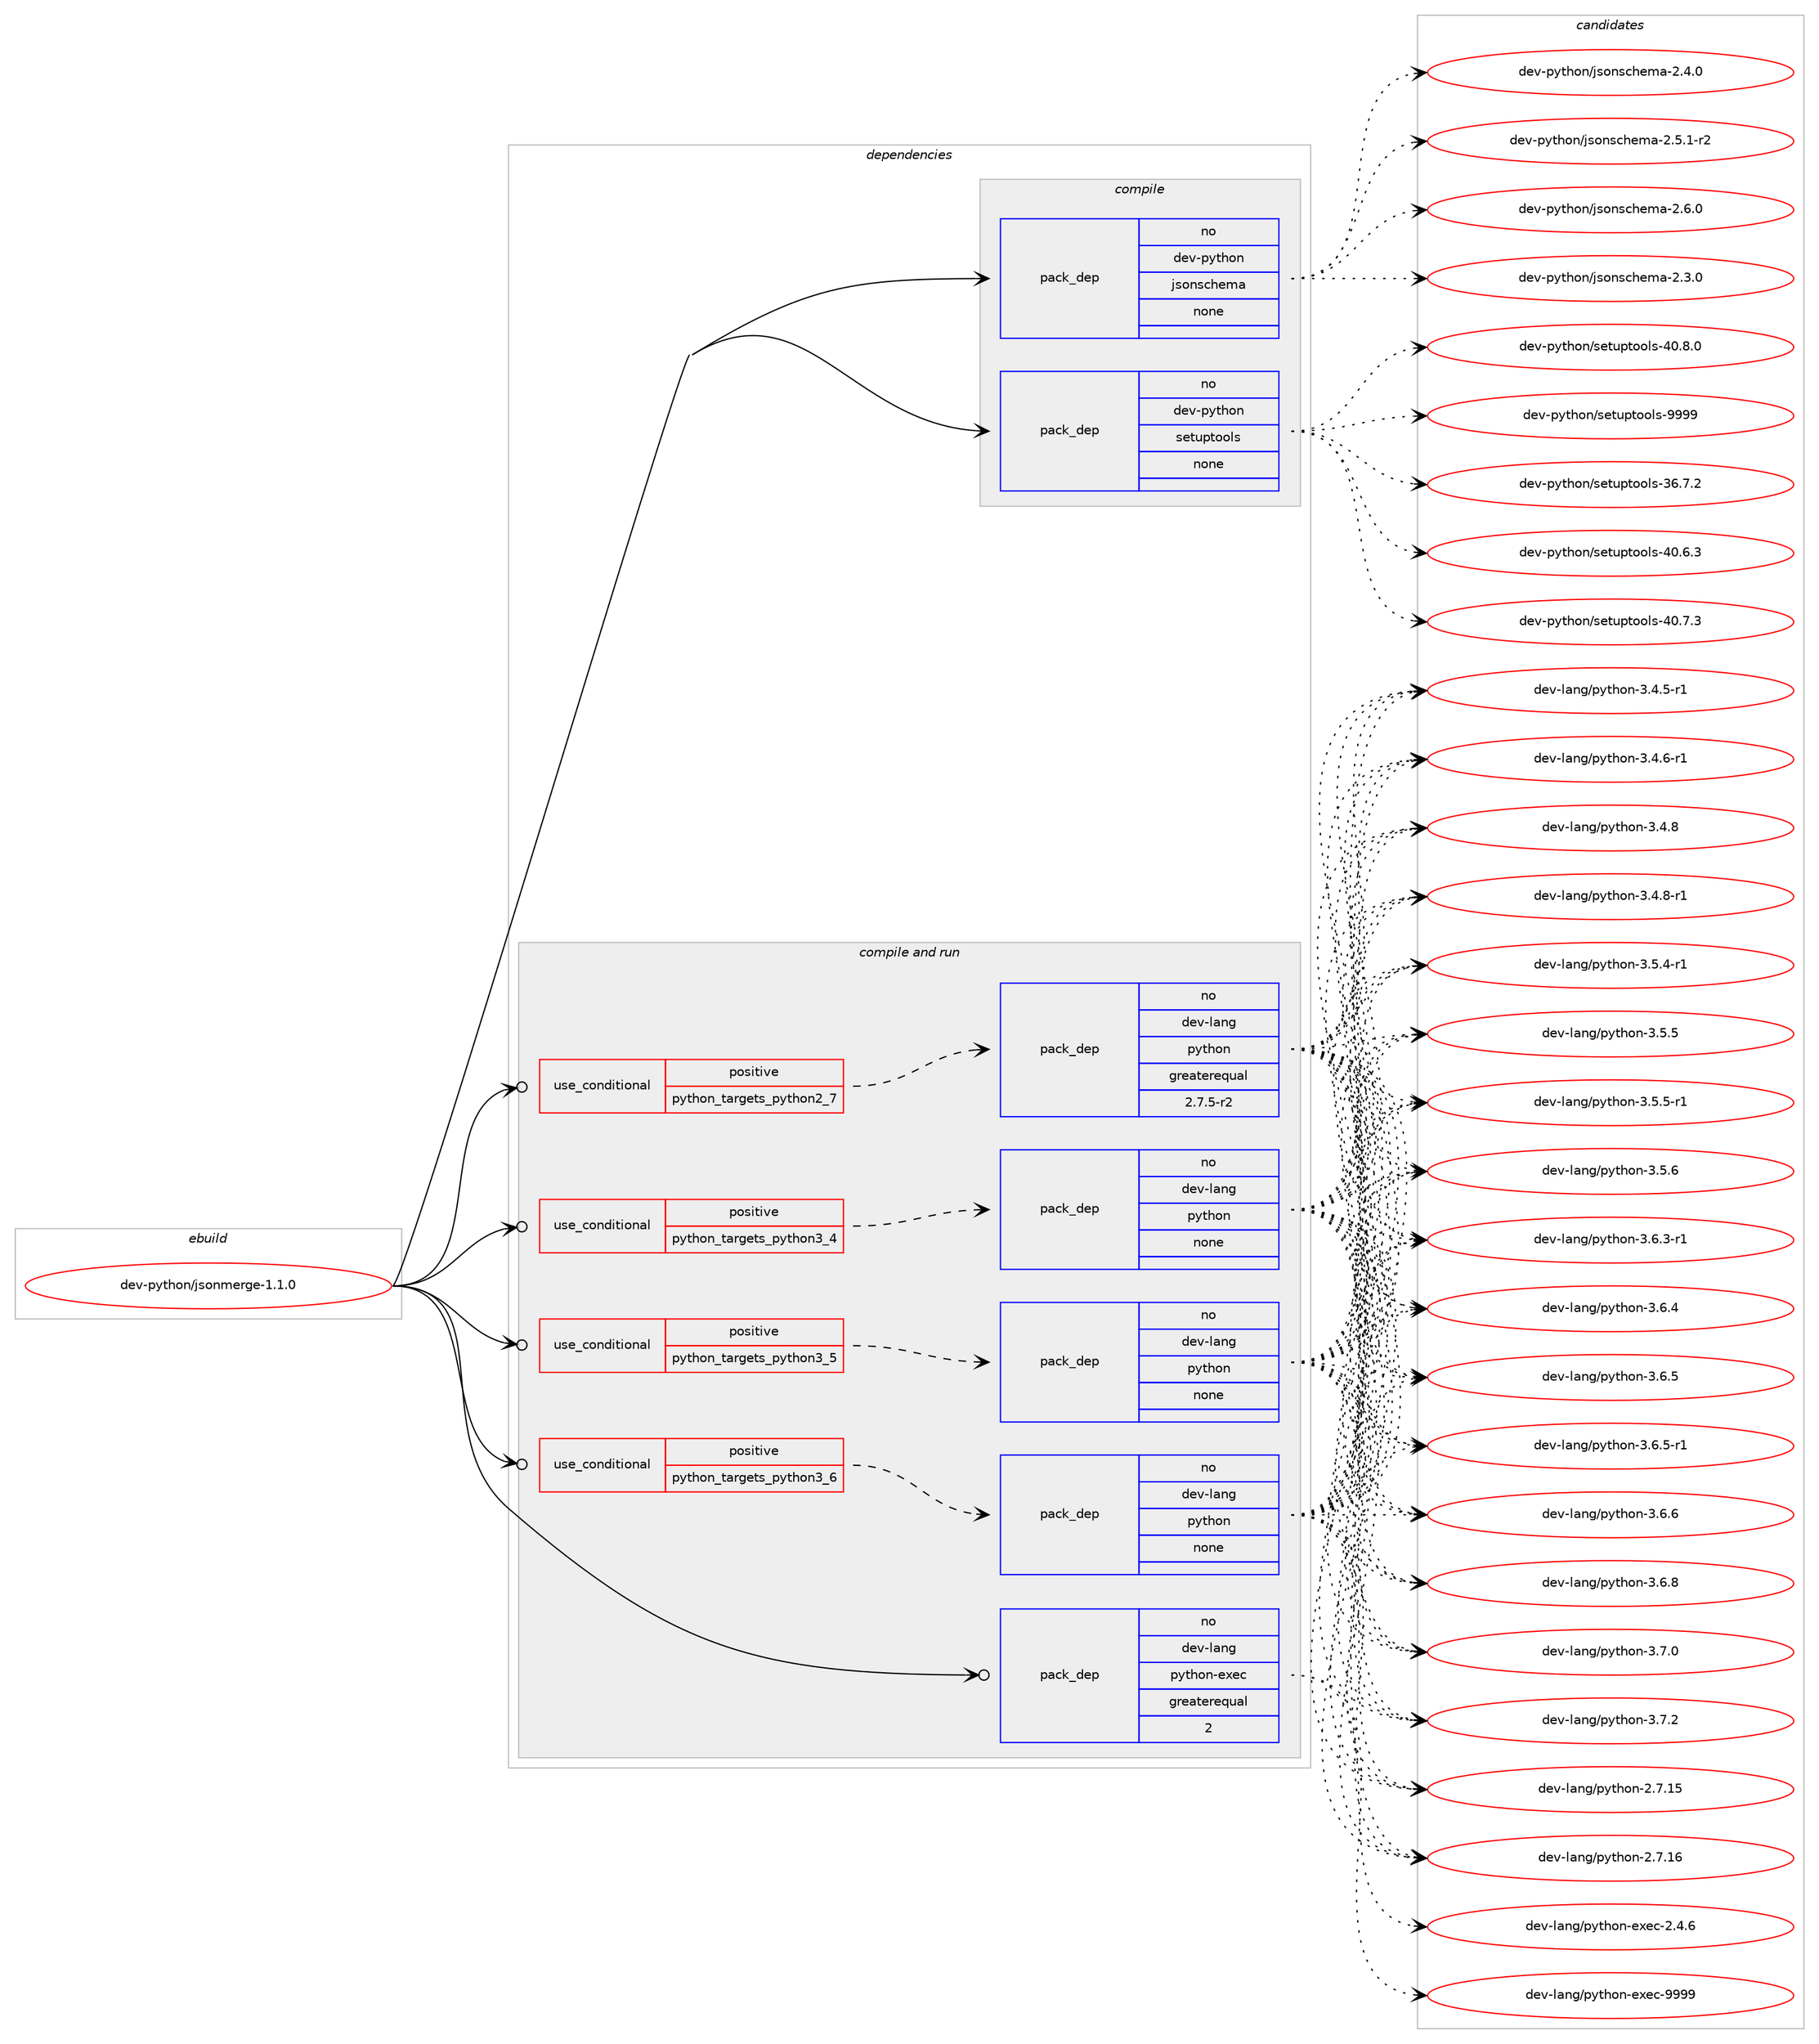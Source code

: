 digraph prolog {

# *************
# Graph options
# *************

newrank=true;
concentrate=true;
compound=true;
graph [rankdir=LR,fontname=Helvetica,fontsize=10,ranksep=1.5];#, ranksep=2.5, nodesep=0.2];
edge  [arrowhead=vee];
node  [fontname=Helvetica,fontsize=10];

# **********
# The ebuild
# **********

subgraph cluster_leftcol {
color=gray;
rank=same;
label=<<i>ebuild</i>>;
id [label="dev-python/jsonmerge-1.1.0", color=red, width=4, href="../dev-python/jsonmerge-1.1.0.svg"];
}

# ****************
# The dependencies
# ****************

subgraph cluster_midcol {
color=gray;
label=<<i>dependencies</i>>;
subgraph cluster_compile {
fillcolor="#eeeeee";
style=filled;
label=<<i>compile</i>>;
subgraph pack1016020 {
dependency1415715 [label=<<TABLE BORDER="0" CELLBORDER="1" CELLSPACING="0" CELLPADDING="4" WIDTH="220"><TR><TD ROWSPAN="6" CELLPADDING="30">pack_dep</TD></TR><TR><TD WIDTH="110">no</TD></TR><TR><TD>dev-python</TD></TR><TR><TD>jsonschema</TD></TR><TR><TD>none</TD></TR><TR><TD></TD></TR></TABLE>>, shape=none, color=blue];
}
id:e -> dependency1415715:w [weight=20,style="solid",arrowhead="vee"];
subgraph pack1016021 {
dependency1415716 [label=<<TABLE BORDER="0" CELLBORDER="1" CELLSPACING="0" CELLPADDING="4" WIDTH="220"><TR><TD ROWSPAN="6" CELLPADDING="30">pack_dep</TD></TR><TR><TD WIDTH="110">no</TD></TR><TR><TD>dev-python</TD></TR><TR><TD>setuptools</TD></TR><TR><TD>none</TD></TR><TR><TD></TD></TR></TABLE>>, shape=none, color=blue];
}
id:e -> dependency1415716:w [weight=20,style="solid",arrowhead="vee"];
}
subgraph cluster_compileandrun {
fillcolor="#eeeeee";
style=filled;
label=<<i>compile and run</i>>;
subgraph cond376423 {
dependency1415717 [label=<<TABLE BORDER="0" CELLBORDER="1" CELLSPACING="0" CELLPADDING="4"><TR><TD ROWSPAN="3" CELLPADDING="10">use_conditional</TD></TR><TR><TD>positive</TD></TR><TR><TD>python_targets_python2_7</TD></TR></TABLE>>, shape=none, color=red];
subgraph pack1016022 {
dependency1415718 [label=<<TABLE BORDER="0" CELLBORDER="1" CELLSPACING="0" CELLPADDING="4" WIDTH="220"><TR><TD ROWSPAN="6" CELLPADDING="30">pack_dep</TD></TR><TR><TD WIDTH="110">no</TD></TR><TR><TD>dev-lang</TD></TR><TR><TD>python</TD></TR><TR><TD>greaterequal</TD></TR><TR><TD>2.7.5-r2</TD></TR></TABLE>>, shape=none, color=blue];
}
dependency1415717:e -> dependency1415718:w [weight=20,style="dashed",arrowhead="vee"];
}
id:e -> dependency1415717:w [weight=20,style="solid",arrowhead="odotvee"];
subgraph cond376424 {
dependency1415719 [label=<<TABLE BORDER="0" CELLBORDER="1" CELLSPACING="0" CELLPADDING="4"><TR><TD ROWSPAN="3" CELLPADDING="10">use_conditional</TD></TR><TR><TD>positive</TD></TR><TR><TD>python_targets_python3_4</TD></TR></TABLE>>, shape=none, color=red];
subgraph pack1016023 {
dependency1415720 [label=<<TABLE BORDER="0" CELLBORDER="1" CELLSPACING="0" CELLPADDING="4" WIDTH="220"><TR><TD ROWSPAN="6" CELLPADDING="30">pack_dep</TD></TR><TR><TD WIDTH="110">no</TD></TR><TR><TD>dev-lang</TD></TR><TR><TD>python</TD></TR><TR><TD>none</TD></TR><TR><TD></TD></TR></TABLE>>, shape=none, color=blue];
}
dependency1415719:e -> dependency1415720:w [weight=20,style="dashed",arrowhead="vee"];
}
id:e -> dependency1415719:w [weight=20,style="solid",arrowhead="odotvee"];
subgraph cond376425 {
dependency1415721 [label=<<TABLE BORDER="0" CELLBORDER="1" CELLSPACING="0" CELLPADDING="4"><TR><TD ROWSPAN="3" CELLPADDING="10">use_conditional</TD></TR><TR><TD>positive</TD></TR><TR><TD>python_targets_python3_5</TD></TR></TABLE>>, shape=none, color=red];
subgraph pack1016024 {
dependency1415722 [label=<<TABLE BORDER="0" CELLBORDER="1" CELLSPACING="0" CELLPADDING="4" WIDTH="220"><TR><TD ROWSPAN="6" CELLPADDING="30">pack_dep</TD></TR><TR><TD WIDTH="110">no</TD></TR><TR><TD>dev-lang</TD></TR><TR><TD>python</TD></TR><TR><TD>none</TD></TR><TR><TD></TD></TR></TABLE>>, shape=none, color=blue];
}
dependency1415721:e -> dependency1415722:w [weight=20,style="dashed",arrowhead="vee"];
}
id:e -> dependency1415721:w [weight=20,style="solid",arrowhead="odotvee"];
subgraph cond376426 {
dependency1415723 [label=<<TABLE BORDER="0" CELLBORDER="1" CELLSPACING="0" CELLPADDING="4"><TR><TD ROWSPAN="3" CELLPADDING="10">use_conditional</TD></TR><TR><TD>positive</TD></TR><TR><TD>python_targets_python3_6</TD></TR></TABLE>>, shape=none, color=red];
subgraph pack1016025 {
dependency1415724 [label=<<TABLE BORDER="0" CELLBORDER="1" CELLSPACING="0" CELLPADDING="4" WIDTH="220"><TR><TD ROWSPAN="6" CELLPADDING="30">pack_dep</TD></TR><TR><TD WIDTH="110">no</TD></TR><TR><TD>dev-lang</TD></TR><TR><TD>python</TD></TR><TR><TD>none</TD></TR><TR><TD></TD></TR></TABLE>>, shape=none, color=blue];
}
dependency1415723:e -> dependency1415724:w [weight=20,style="dashed",arrowhead="vee"];
}
id:e -> dependency1415723:w [weight=20,style="solid",arrowhead="odotvee"];
subgraph pack1016026 {
dependency1415725 [label=<<TABLE BORDER="0" CELLBORDER="1" CELLSPACING="0" CELLPADDING="4" WIDTH="220"><TR><TD ROWSPAN="6" CELLPADDING="30">pack_dep</TD></TR><TR><TD WIDTH="110">no</TD></TR><TR><TD>dev-lang</TD></TR><TR><TD>python-exec</TD></TR><TR><TD>greaterequal</TD></TR><TR><TD>2</TD></TR></TABLE>>, shape=none, color=blue];
}
id:e -> dependency1415725:w [weight=20,style="solid",arrowhead="odotvee"];
}
subgraph cluster_run {
fillcolor="#eeeeee";
style=filled;
label=<<i>run</i>>;
}
}

# **************
# The candidates
# **************

subgraph cluster_choices {
rank=same;
color=gray;
label=<<i>candidates</i>>;

subgraph choice1016020 {
color=black;
nodesep=1;
choice10010111845112121116104111110471061151111101159910410110997455046514648 [label="dev-python/jsonschema-2.3.0", color=red, width=4,href="../dev-python/jsonschema-2.3.0.svg"];
choice10010111845112121116104111110471061151111101159910410110997455046524648 [label="dev-python/jsonschema-2.4.0", color=red, width=4,href="../dev-python/jsonschema-2.4.0.svg"];
choice100101118451121211161041111104710611511111011599104101109974550465346494511450 [label="dev-python/jsonschema-2.5.1-r2", color=red, width=4,href="../dev-python/jsonschema-2.5.1-r2.svg"];
choice10010111845112121116104111110471061151111101159910410110997455046544648 [label="dev-python/jsonschema-2.6.0", color=red, width=4,href="../dev-python/jsonschema-2.6.0.svg"];
dependency1415715:e -> choice10010111845112121116104111110471061151111101159910410110997455046514648:w [style=dotted,weight="100"];
dependency1415715:e -> choice10010111845112121116104111110471061151111101159910410110997455046524648:w [style=dotted,weight="100"];
dependency1415715:e -> choice100101118451121211161041111104710611511111011599104101109974550465346494511450:w [style=dotted,weight="100"];
dependency1415715:e -> choice10010111845112121116104111110471061151111101159910410110997455046544648:w [style=dotted,weight="100"];
}
subgraph choice1016021 {
color=black;
nodesep=1;
choice100101118451121211161041111104711510111611711211611111110811545515446554650 [label="dev-python/setuptools-36.7.2", color=red, width=4,href="../dev-python/setuptools-36.7.2.svg"];
choice100101118451121211161041111104711510111611711211611111110811545524846544651 [label="dev-python/setuptools-40.6.3", color=red, width=4,href="../dev-python/setuptools-40.6.3.svg"];
choice100101118451121211161041111104711510111611711211611111110811545524846554651 [label="dev-python/setuptools-40.7.3", color=red, width=4,href="../dev-python/setuptools-40.7.3.svg"];
choice100101118451121211161041111104711510111611711211611111110811545524846564648 [label="dev-python/setuptools-40.8.0", color=red, width=4,href="../dev-python/setuptools-40.8.0.svg"];
choice10010111845112121116104111110471151011161171121161111111081154557575757 [label="dev-python/setuptools-9999", color=red, width=4,href="../dev-python/setuptools-9999.svg"];
dependency1415716:e -> choice100101118451121211161041111104711510111611711211611111110811545515446554650:w [style=dotted,weight="100"];
dependency1415716:e -> choice100101118451121211161041111104711510111611711211611111110811545524846544651:w [style=dotted,weight="100"];
dependency1415716:e -> choice100101118451121211161041111104711510111611711211611111110811545524846554651:w [style=dotted,weight="100"];
dependency1415716:e -> choice100101118451121211161041111104711510111611711211611111110811545524846564648:w [style=dotted,weight="100"];
dependency1415716:e -> choice10010111845112121116104111110471151011161171121161111111081154557575757:w [style=dotted,weight="100"];
}
subgraph choice1016022 {
color=black;
nodesep=1;
choice10010111845108971101034711212111610411111045504655464953 [label="dev-lang/python-2.7.15", color=red, width=4,href="../dev-lang/python-2.7.15.svg"];
choice10010111845108971101034711212111610411111045504655464954 [label="dev-lang/python-2.7.16", color=red, width=4,href="../dev-lang/python-2.7.16.svg"];
choice1001011184510897110103471121211161041111104551465246534511449 [label="dev-lang/python-3.4.5-r1", color=red, width=4,href="../dev-lang/python-3.4.5-r1.svg"];
choice1001011184510897110103471121211161041111104551465246544511449 [label="dev-lang/python-3.4.6-r1", color=red, width=4,href="../dev-lang/python-3.4.6-r1.svg"];
choice100101118451089711010347112121116104111110455146524656 [label="dev-lang/python-3.4.8", color=red, width=4,href="../dev-lang/python-3.4.8.svg"];
choice1001011184510897110103471121211161041111104551465246564511449 [label="dev-lang/python-3.4.8-r1", color=red, width=4,href="../dev-lang/python-3.4.8-r1.svg"];
choice1001011184510897110103471121211161041111104551465346524511449 [label="dev-lang/python-3.5.4-r1", color=red, width=4,href="../dev-lang/python-3.5.4-r1.svg"];
choice100101118451089711010347112121116104111110455146534653 [label="dev-lang/python-3.5.5", color=red, width=4,href="../dev-lang/python-3.5.5.svg"];
choice1001011184510897110103471121211161041111104551465346534511449 [label="dev-lang/python-3.5.5-r1", color=red, width=4,href="../dev-lang/python-3.5.5-r1.svg"];
choice100101118451089711010347112121116104111110455146534654 [label="dev-lang/python-3.5.6", color=red, width=4,href="../dev-lang/python-3.5.6.svg"];
choice1001011184510897110103471121211161041111104551465446514511449 [label="dev-lang/python-3.6.3-r1", color=red, width=4,href="../dev-lang/python-3.6.3-r1.svg"];
choice100101118451089711010347112121116104111110455146544652 [label="dev-lang/python-3.6.4", color=red, width=4,href="../dev-lang/python-3.6.4.svg"];
choice100101118451089711010347112121116104111110455146544653 [label="dev-lang/python-3.6.5", color=red, width=4,href="../dev-lang/python-3.6.5.svg"];
choice1001011184510897110103471121211161041111104551465446534511449 [label="dev-lang/python-3.6.5-r1", color=red, width=4,href="../dev-lang/python-3.6.5-r1.svg"];
choice100101118451089711010347112121116104111110455146544654 [label="dev-lang/python-3.6.6", color=red, width=4,href="../dev-lang/python-3.6.6.svg"];
choice100101118451089711010347112121116104111110455146544656 [label="dev-lang/python-3.6.8", color=red, width=4,href="../dev-lang/python-3.6.8.svg"];
choice100101118451089711010347112121116104111110455146554648 [label="dev-lang/python-3.7.0", color=red, width=4,href="../dev-lang/python-3.7.0.svg"];
choice100101118451089711010347112121116104111110455146554650 [label="dev-lang/python-3.7.2", color=red, width=4,href="../dev-lang/python-3.7.2.svg"];
dependency1415718:e -> choice10010111845108971101034711212111610411111045504655464953:w [style=dotted,weight="100"];
dependency1415718:e -> choice10010111845108971101034711212111610411111045504655464954:w [style=dotted,weight="100"];
dependency1415718:e -> choice1001011184510897110103471121211161041111104551465246534511449:w [style=dotted,weight="100"];
dependency1415718:e -> choice1001011184510897110103471121211161041111104551465246544511449:w [style=dotted,weight="100"];
dependency1415718:e -> choice100101118451089711010347112121116104111110455146524656:w [style=dotted,weight="100"];
dependency1415718:e -> choice1001011184510897110103471121211161041111104551465246564511449:w [style=dotted,weight="100"];
dependency1415718:e -> choice1001011184510897110103471121211161041111104551465346524511449:w [style=dotted,weight="100"];
dependency1415718:e -> choice100101118451089711010347112121116104111110455146534653:w [style=dotted,weight="100"];
dependency1415718:e -> choice1001011184510897110103471121211161041111104551465346534511449:w [style=dotted,weight="100"];
dependency1415718:e -> choice100101118451089711010347112121116104111110455146534654:w [style=dotted,weight="100"];
dependency1415718:e -> choice1001011184510897110103471121211161041111104551465446514511449:w [style=dotted,weight="100"];
dependency1415718:e -> choice100101118451089711010347112121116104111110455146544652:w [style=dotted,weight="100"];
dependency1415718:e -> choice100101118451089711010347112121116104111110455146544653:w [style=dotted,weight="100"];
dependency1415718:e -> choice1001011184510897110103471121211161041111104551465446534511449:w [style=dotted,weight="100"];
dependency1415718:e -> choice100101118451089711010347112121116104111110455146544654:w [style=dotted,weight="100"];
dependency1415718:e -> choice100101118451089711010347112121116104111110455146544656:w [style=dotted,weight="100"];
dependency1415718:e -> choice100101118451089711010347112121116104111110455146554648:w [style=dotted,weight="100"];
dependency1415718:e -> choice100101118451089711010347112121116104111110455146554650:w [style=dotted,weight="100"];
}
subgraph choice1016023 {
color=black;
nodesep=1;
choice10010111845108971101034711212111610411111045504655464953 [label="dev-lang/python-2.7.15", color=red, width=4,href="../dev-lang/python-2.7.15.svg"];
choice10010111845108971101034711212111610411111045504655464954 [label="dev-lang/python-2.7.16", color=red, width=4,href="../dev-lang/python-2.7.16.svg"];
choice1001011184510897110103471121211161041111104551465246534511449 [label="dev-lang/python-3.4.5-r1", color=red, width=4,href="../dev-lang/python-3.4.5-r1.svg"];
choice1001011184510897110103471121211161041111104551465246544511449 [label="dev-lang/python-3.4.6-r1", color=red, width=4,href="../dev-lang/python-3.4.6-r1.svg"];
choice100101118451089711010347112121116104111110455146524656 [label="dev-lang/python-3.4.8", color=red, width=4,href="../dev-lang/python-3.4.8.svg"];
choice1001011184510897110103471121211161041111104551465246564511449 [label="dev-lang/python-3.4.8-r1", color=red, width=4,href="../dev-lang/python-3.4.8-r1.svg"];
choice1001011184510897110103471121211161041111104551465346524511449 [label="dev-lang/python-3.5.4-r1", color=red, width=4,href="../dev-lang/python-3.5.4-r1.svg"];
choice100101118451089711010347112121116104111110455146534653 [label="dev-lang/python-3.5.5", color=red, width=4,href="../dev-lang/python-3.5.5.svg"];
choice1001011184510897110103471121211161041111104551465346534511449 [label="dev-lang/python-3.5.5-r1", color=red, width=4,href="../dev-lang/python-3.5.5-r1.svg"];
choice100101118451089711010347112121116104111110455146534654 [label="dev-lang/python-3.5.6", color=red, width=4,href="../dev-lang/python-3.5.6.svg"];
choice1001011184510897110103471121211161041111104551465446514511449 [label="dev-lang/python-3.6.3-r1", color=red, width=4,href="../dev-lang/python-3.6.3-r1.svg"];
choice100101118451089711010347112121116104111110455146544652 [label="dev-lang/python-3.6.4", color=red, width=4,href="../dev-lang/python-3.6.4.svg"];
choice100101118451089711010347112121116104111110455146544653 [label="dev-lang/python-3.6.5", color=red, width=4,href="../dev-lang/python-3.6.5.svg"];
choice1001011184510897110103471121211161041111104551465446534511449 [label="dev-lang/python-3.6.5-r1", color=red, width=4,href="../dev-lang/python-3.6.5-r1.svg"];
choice100101118451089711010347112121116104111110455146544654 [label="dev-lang/python-3.6.6", color=red, width=4,href="../dev-lang/python-3.6.6.svg"];
choice100101118451089711010347112121116104111110455146544656 [label="dev-lang/python-3.6.8", color=red, width=4,href="../dev-lang/python-3.6.8.svg"];
choice100101118451089711010347112121116104111110455146554648 [label="dev-lang/python-3.7.0", color=red, width=4,href="../dev-lang/python-3.7.0.svg"];
choice100101118451089711010347112121116104111110455146554650 [label="dev-lang/python-3.7.2", color=red, width=4,href="../dev-lang/python-3.7.2.svg"];
dependency1415720:e -> choice10010111845108971101034711212111610411111045504655464953:w [style=dotted,weight="100"];
dependency1415720:e -> choice10010111845108971101034711212111610411111045504655464954:w [style=dotted,weight="100"];
dependency1415720:e -> choice1001011184510897110103471121211161041111104551465246534511449:w [style=dotted,weight="100"];
dependency1415720:e -> choice1001011184510897110103471121211161041111104551465246544511449:w [style=dotted,weight="100"];
dependency1415720:e -> choice100101118451089711010347112121116104111110455146524656:w [style=dotted,weight="100"];
dependency1415720:e -> choice1001011184510897110103471121211161041111104551465246564511449:w [style=dotted,weight="100"];
dependency1415720:e -> choice1001011184510897110103471121211161041111104551465346524511449:w [style=dotted,weight="100"];
dependency1415720:e -> choice100101118451089711010347112121116104111110455146534653:w [style=dotted,weight="100"];
dependency1415720:e -> choice1001011184510897110103471121211161041111104551465346534511449:w [style=dotted,weight="100"];
dependency1415720:e -> choice100101118451089711010347112121116104111110455146534654:w [style=dotted,weight="100"];
dependency1415720:e -> choice1001011184510897110103471121211161041111104551465446514511449:w [style=dotted,weight="100"];
dependency1415720:e -> choice100101118451089711010347112121116104111110455146544652:w [style=dotted,weight="100"];
dependency1415720:e -> choice100101118451089711010347112121116104111110455146544653:w [style=dotted,weight="100"];
dependency1415720:e -> choice1001011184510897110103471121211161041111104551465446534511449:w [style=dotted,weight="100"];
dependency1415720:e -> choice100101118451089711010347112121116104111110455146544654:w [style=dotted,weight="100"];
dependency1415720:e -> choice100101118451089711010347112121116104111110455146544656:w [style=dotted,weight="100"];
dependency1415720:e -> choice100101118451089711010347112121116104111110455146554648:w [style=dotted,weight="100"];
dependency1415720:e -> choice100101118451089711010347112121116104111110455146554650:w [style=dotted,weight="100"];
}
subgraph choice1016024 {
color=black;
nodesep=1;
choice10010111845108971101034711212111610411111045504655464953 [label="dev-lang/python-2.7.15", color=red, width=4,href="../dev-lang/python-2.7.15.svg"];
choice10010111845108971101034711212111610411111045504655464954 [label="dev-lang/python-2.7.16", color=red, width=4,href="../dev-lang/python-2.7.16.svg"];
choice1001011184510897110103471121211161041111104551465246534511449 [label="dev-lang/python-3.4.5-r1", color=red, width=4,href="../dev-lang/python-3.4.5-r1.svg"];
choice1001011184510897110103471121211161041111104551465246544511449 [label="dev-lang/python-3.4.6-r1", color=red, width=4,href="../dev-lang/python-3.4.6-r1.svg"];
choice100101118451089711010347112121116104111110455146524656 [label="dev-lang/python-3.4.8", color=red, width=4,href="../dev-lang/python-3.4.8.svg"];
choice1001011184510897110103471121211161041111104551465246564511449 [label="dev-lang/python-3.4.8-r1", color=red, width=4,href="../dev-lang/python-3.4.8-r1.svg"];
choice1001011184510897110103471121211161041111104551465346524511449 [label="dev-lang/python-3.5.4-r1", color=red, width=4,href="../dev-lang/python-3.5.4-r1.svg"];
choice100101118451089711010347112121116104111110455146534653 [label="dev-lang/python-3.5.5", color=red, width=4,href="../dev-lang/python-3.5.5.svg"];
choice1001011184510897110103471121211161041111104551465346534511449 [label="dev-lang/python-3.5.5-r1", color=red, width=4,href="../dev-lang/python-3.5.5-r1.svg"];
choice100101118451089711010347112121116104111110455146534654 [label="dev-lang/python-3.5.6", color=red, width=4,href="../dev-lang/python-3.5.6.svg"];
choice1001011184510897110103471121211161041111104551465446514511449 [label="dev-lang/python-3.6.3-r1", color=red, width=4,href="../dev-lang/python-3.6.3-r1.svg"];
choice100101118451089711010347112121116104111110455146544652 [label="dev-lang/python-3.6.4", color=red, width=4,href="../dev-lang/python-3.6.4.svg"];
choice100101118451089711010347112121116104111110455146544653 [label="dev-lang/python-3.6.5", color=red, width=4,href="../dev-lang/python-3.6.5.svg"];
choice1001011184510897110103471121211161041111104551465446534511449 [label="dev-lang/python-3.6.5-r1", color=red, width=4,href="../dev-lang/python-3.6.5-r1.svg"];
choice100101118451089711010347112121116104111110455146544654 [label="dev-lang/python-3.6.6", color=red, width=4,href="../dev-lang/python-3.6.6.svg"];
choice100101118451089711010347112121116104111110455146544656 [label="dev-lang/python-3.6.8", color=red, width=4,href="../dev-lang/python-3.6.8.svg"];
choice100101118451089711010347112121116104111110455146554648 [label="dev-lang/python-3.7.0", color=red, width=4,href="../dev-lang/python-3.7.0.svg"];
choice100101118451089711010347112121116104111110455146554650 [label="dev-lang/python-3.7.2", color=red, width=4,href="../dev-lang/python-3.7.2.svg"];
dependency1415722:e -> choice10010111845108971101034711212111610411111045504655464953:w [style=dotted,weight="100"];
dependency1415722:e -> choice10010111845108971101034711212111610411111045504655464954:w [style=dotted,weight="100"];
dependency1415722:e -> choice1001011184510897110103471121211161041111104551465246534511449:w [style=dotted,weight="100"];
dependency1415722:e -> choice1001011184510897110103471121211161041111104551465246544511449:w [style=dotted,weight="100"];
dependency1415722:e -> choice100101118451089711010347112121116104111110455146524656:w [style=dotted,weight="100"];
dependency1415722:e -> choice1001011184510897110103471121211161041111104551465246564511449:w [style=dotted,weight="100"];
dependency1415722:e -> choice1001011184510897110103471121211161041111104551465346524511449:w [style=dotted,weight="100"];
dependency1415722:e -> choice100101118451089711010347112121116104111110455146534653:w [style=dotted,weight="100"];
dependency1415722:e -> choice1001011184510897110103471121211161041111104551465346534511449:w [style=dotted,weight="100"];
dependency1415722:e -> choice100101118451089711010347112121116104111110455146534654:w [style=dotted,weight="100"];
dependency1415722:e -> choice1001011184510897110103471121211161041111104551465446514511449:w [style=dotted,weight="100"];
dependency1415722:e -> choice100101118451089711010347112121116104111110455146544652:w [style=dotted,weight="100"];
dependency1415722:e -> choice100101118451089711010347112121116104111110455146544653:w [style=dotted,weight="100"];
dependency1415722:e -> choice1001011184510897110103471121211161041111104551465446534511449:w [style=dotted,weight="100"];
dependency1415722:e -> choice100101118451089711010347112121116104111110455146544654:w [style=dotted,weight="100"];
dependency1415722:e -> choice100101118451089711010347112121116104111110455146544656:w [style=dotted,weight="100"];
dependency1415722:e -> choice100101118451089711010347112121116104111110455146554648:w [style=dotted,weight="100"];
dependency1415722:e -> choice100101118451089711010347112121116104111110455146554650:w [style=dotted,weight="100"];
}
subgraph choice1016025 {
color=black;
nodesep=1;
choice10010111845108971101034711212111610411111045504655464953 [label="dev-lang/python-2.7.15", color=red, width=4,href="../dev-lang/python-2.7.15.svg"];
choice10010111845108971101034711212111610411111045504655464954 [label="dev-lang/python-2.7.16", color=red, width=4,href="../dev-lang/python-2.7.16.svg"];
choice1001011184510897110103471121211161041111104551465246534511449 [label="dev-lang/python-3.4.5-r1", color=red, width=4,href="../dev-lang/python-3.4.5-r1.svg"];
choice1001011184510897110103471121211161041111104551465246544511449 [label="dev-lang/python-3.4.6-r1", color=red, width=4,href="../dev-lang/python-3.4.6-r1.svg"];
choice100101118451089711010347112121116104111110455146524656 [label="dev-lang/python-3.4.8", color=red, width=4,href="../dev-lang/python-3.4.8.svg"];
choice1001011184510897110103471121211161041111104551465246564511449 [label="dev-lang/python-3.4.8-r1", color=red, width=4,href="../dev-lang/python-3.4.8-r1.svg"];
choice1001011184510897110103471121211161041111104551465346524511449 [label="dev-lang/python-3.5.4-r1", color=red, width=4,href="../dev-lang/python-3.5.4-r1.svg"];
choice100101118451089711010347112121116104111110455146534653 [label="dev-lang/python-3.5.5", color=red, width=4,href="../dev-lang/python-3.5.5.svg"];
choice1001011184510897110103471121211161041111104551465346534511449 [label="dev-lang/python-3.5.5-r1", color=red, width=4,href="../dev-lang/python-3.5.5-r1.svg"];
choice100101118451089711010347112121116104111110455146534654 [label="dev-lang/python-3.5.6", color=red, width=4,href="../dev-lang/python-3.5.6.svg"];
choice1001011184510897110103471121211161041111104551465446514511449 [label="dev-lang/python-3.6.3-r1", color=red, width=4,href="../dev-lang/python-3.6.3-r1.svg"];
choice100101118451089711010347112121116104111110455146544652 [label="dev-lang/python-3.6.4", color=red, width=4,href="../dev-lang/python-3.6.4.svg"];
choice100101118451089711010347112121116104111110455146544653 [label="dev-lang/python-3.6.5", color=red, width=4,href="../dev-lang/python-3.6.5.svg"];
choice1001011184510897110103471121211161041111104551465446534511449 [label="dev-lang/python-3.6.5-r1", color=red, width=4,href="../dev-lang/python-3.6.5-r1.svg"];
choice100101118451089711010347112121116104111110455146544654 [label="dev-lang/python-3.6.6", color=red, width=4,href="../dev-lang/python-3.6.6.svg"];
choice100101118451089711010347112121116104111110455146544656 [label="dev-lang/python-3.6.8", color=red, width=4,href="../dev-lang/python-3.6.8.svg"];
choice100101118451089711010347112121116104111110455146554648 [label="dev-lang/python-3.7.0", color=red, width=4,href="../dev-lang/python-3.7.0.svg"];
choice100101118451089711010347112121116104111110455146554650 [label="dev-lang/python-3.7.2", color=red, width=4,href="../dev-lang/python-3.7.2.svg"];
dependency1415724:e -> choice10010111845108971101034711212111610411111045504655464953:w [style=dotted,weight="100"];
dependency1415724:e -> choice10010111845108971101034711212111610411111045504655464954:w [style=dotted,weight="100"];
dependency1415724:e -> choice1001011184510897110103471121211161041111104551465246534511449:w [style=dotted,weight="100"];
dependency1415724:e -> choice1001011184510897110103471121211161041111104551465246544511449:w [style=dotted,weight="100"];
dependency1415724:e -> choice100101118451089711010347112121116104111110455146524656:w [style=dotted,weight="100"];
dependency1415724:e -> choice1001011184510897110103471121211161041111104551465246564511449:w [style=dotted,weight="100"];
dependency1415724:e -> choice1001011184510897110103471121211161041111104551465346524511449:w [style=dotted,weight="100"];
dependency1415724:e -> choice100101118451089711010347112121116104111110455146534653:w [style=dotted,weight="100"];
dependency1415724:e -> choice1001011184510897110103471121211161041111104551465346534511449:w [style=dotted,weight="100"];
dependency1415724:e -> choice100101118451089711010347112121116104111110455146534654:w [style=dotted,weight="100"];
dependency1415724:e -> choice1001011184510897110103471121211161041111104551465446514511449:w [style=dotted,weight="100"];
dependency1415724:e -> choice100101118451089711010347112121116104111110455146544652:w [style=dotted,weight="100"];
dependency1415724:e -> choice100101118451089711010347112121116104111110455146544653:w [style=dotted,weight="100"];
dependency1415724:e -> choice1001011184510897110103471121211161041111104551465446534511449:w [style=dotted,weight="100"];
dependency1415724:e -> choice100101118451089711010347112121116104111110455146544654:w [style=dotted,weight="100"];
dependency1415724:e -> choice100101118451089711010347112121116104111110455146544656:w [style=dotted,weight="100"];
dependency1415724:e -> choice100101118451089711010347112121116104111110455146554648:w [style=dotted,weight="100"];
dependency1415724:e -> choice100101118451089711010347112121116104111110455146554650:w [style=dotted,weight="100"];
}
subgraph choice1016026 {
color=black;
nodesep=1;
choice1001011184510897110103471121211161041111104510112010199455046524654 [label="dev-lang/python-exec-2.4.6", color=red, width=4,href="../dev-lang/python-exec-2.4.6.svg"];
choice10010111845108971101034711212111610411111045101120101994557575757 [label="dev-lang/python-exec-9999", color=red, width=4,href="../dev-lang/python-exec-9999.svg"];
dependency1415725:e -> choice1001011184510897110103471121211161041111104510112010199455046524654:w [style=dotted,weight="100"];
dependency1415725:e -> choice10010111845108971101034711212111610411111045101120101994557575757:w [style=dotted,weight="100"];
}
}

}
